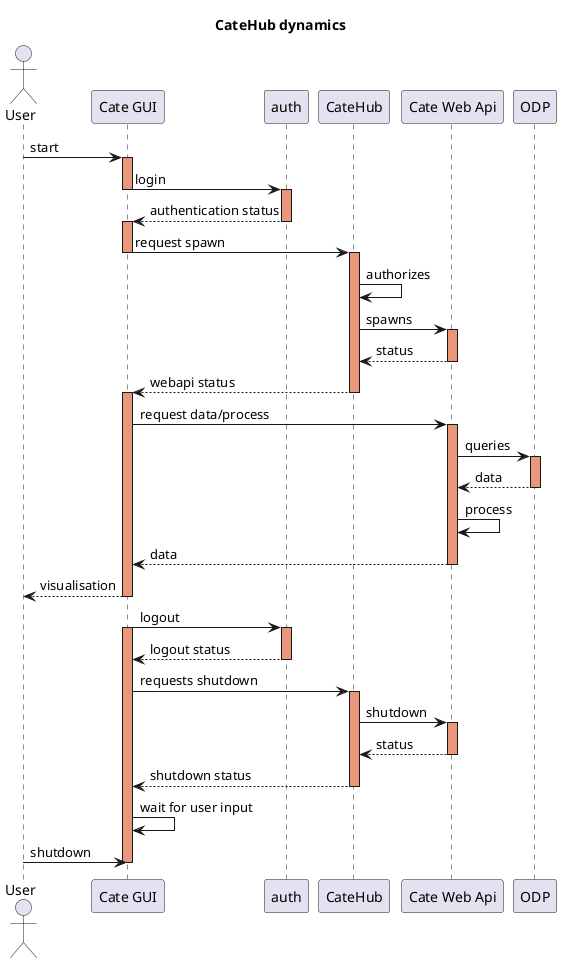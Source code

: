 @startuml

title CateHub dynamics

actor User

User -> "Cate GUI": start
activate "Cate GUI" #DarkSalmon

"Cate GUI" -> auth: login
deactivate "Cate GUI"
activate auth #DarkSalmon

auth --> "Cate GUI": authentication status
deactivate auth
activate "Cate GUI" #DarkSalmon

"Cate GUI" -> CateHub: request spawn
deactivate "Cate GUI"
activate CateHub #DarkSalmon

CateHub -> CateHub: authorizes

CateHub -> "Cate Web Api": spawns
activate "Cate Web Api" #DarkSalmon

"Cate Web Api" --> CateHub: status
deactivate "Cate Web Api"
CateHub --> "Cate GUI": webapi status
deactivate CateHub

activate "Cate GUI" #DarkSalmon

"Cate GUI" -> "Cate Web Api": request data/process
activate "Cate Web Api" #DarkSalmon
"Cate Web Api" -> ODP: queries
activate ODP #DarkSalmon

ODP --> "Cate Web Api": data
deactivate ODP

"Cate Web Api" -> "Cate Web Api": process
"Cate Web Api" --> "Cate GUI": data
deactivate "Cate Web Api"
"Cate GUI" --> User: visualisation
deactivate "Cate GUI"

"Cate GUI" -> auth: logout
activate "Cate GUI" #DarkSalmon
activate auth #DarkSalmon
auth --> "Cate GUI": logout status
deactivate auth

"Cate GUI" -> CateHub: requests shutdown
activate CateHub #DarkSalmon
CateHub -> "Cate Web Api": shutdown
activate "Cate Web Api" #DarkSalmon
"Cate Web Api" --> CateHub: status
deactivate "Cate Web Api"

CateHub --> "Cate GUI": shutdown status
deactivate CateHub

"Cate GUI" -> "Cate GUI": wait for user input

User -> "Cate GUI": shutdown
deactivate "Cate GUI"

@enduml

